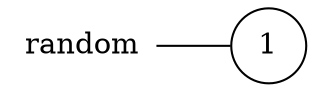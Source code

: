 digraph random {
	rankdir="LR";
	n_0 [label="random", shape="plaintext"];
	n_1 [id="1", shape=circle, label="1"];
	n_0 -> n_1 [arrowhead=none];

}
